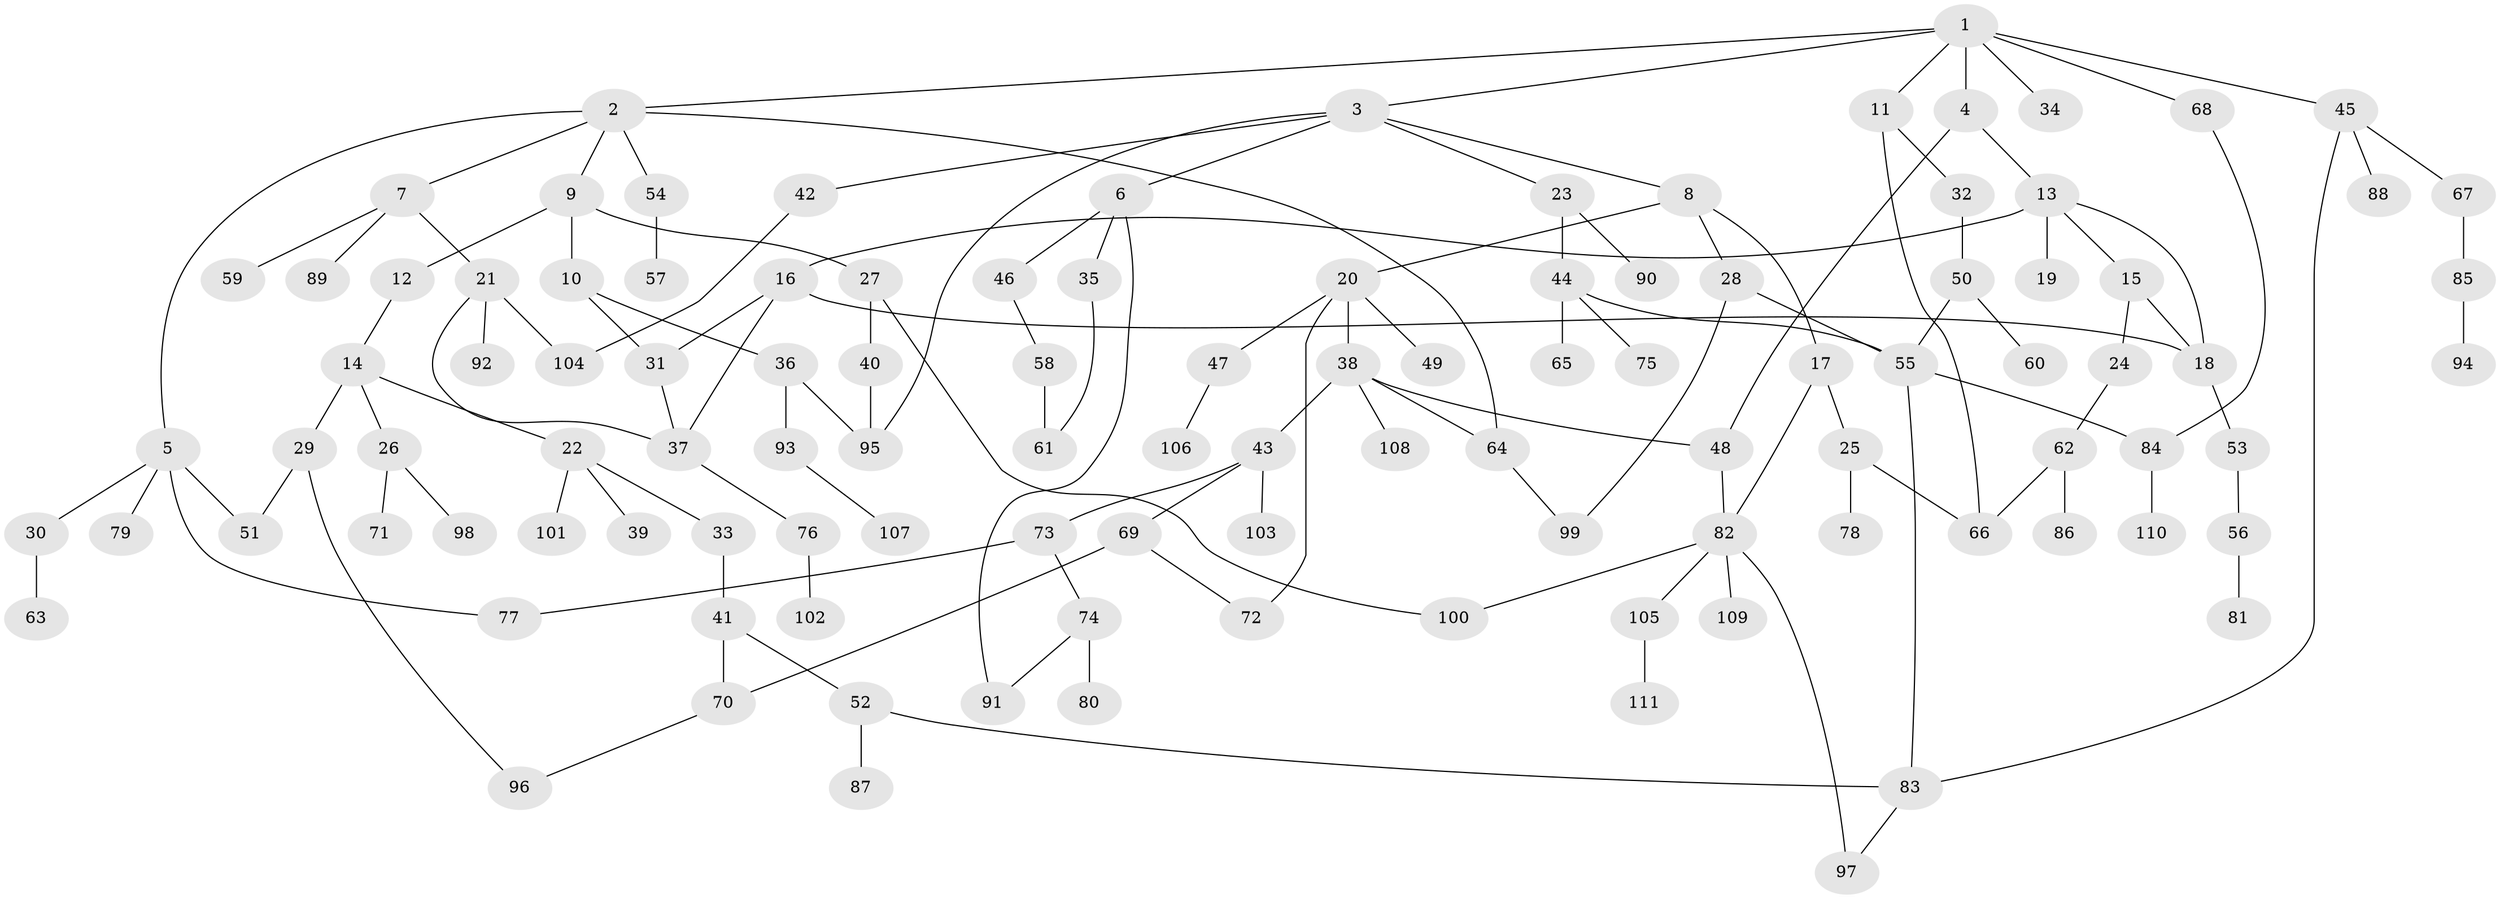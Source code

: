 // coarse degree distribution, {8: 0.027777777777777776, 6: 0.027777777777777776, 5: 0.08333333333333333, 4: 0.08333333333333333, 3: 0.20833333333333334, 2: 0.19444444444444445, 1: 0.3472222222222222, 7: 0.027777777777777776}
// Generated by graph-tools (version 1.1) at 2025/51/02/27/25 19:51:40]
// undirected, 111 vertices, 138 edges
graph export_dot {
graph [start="1"]
  node [color=gray90,style=filled];
  1;
  2;
  3;
  4;
  5;
  6;
  7;
  8;
  9;
  10;
  11;
  12;
  13;
  14;
  15;
  16;
  17;
  18;
  19;
  20;
  21;
  22;
  23;
  24;
  25;
  26;
  27;
  28;
  29;
  30;
  31;
  32;
  33;
  34;
  35;
  36;
  37;
  38;
  39;
  40;
  41;
  42;
  43;
  44;
  45;
  46;
  47;
  48;
  49;
  50;
  51;
  52;
  53;
  54;
  55;
  56;
  57;
  58;
  59;
  60;
  61;
  62;
  63;
  64;
  65;
  66;
  67;
  68;
  69;
  70;
  71;
  72;
  73;
  74;
  75;
  76;
  77;
  78;
  79;
  80;
  81;
  82;
  83;
  84;
  85;
  86;
  87;
  88;
  89;
  90;
  91;
  92;
  93;
  94;
  95;
  96;
  97;
  98;
  99;
  100;
  101;
  102;
  103;
  104;
  105;
  106;
  107;
  108;
  109;
  110;
  111;
  1 -- 2;
  1 -- 3;
  1 -- 4;
  1 -- 11;
  1 -- 34;
  1 -- 45;
  1 -- 68;
  2 -- 5;
  2 -- 7;
  2 -- 9;
  2 -- 54;
  2 -- 64;
  3 -- 6;
  3 -- 8;
  3 -- 23;
  3 -- 42;
  3 -- 95;
  4 -- 13;
  4 -- 48;
  5 -- 30;
  5 -- 79;
  5 -- 77;
  5 -- 51;
  6 -- 35;
  6 -- 46;
  6 -- 91;
  7 -- 21;
  7 -- 59;
  7 -- 89;
  8 -- 17;
  8 -- 20;
  8 -- 28;
  9 -- 10;
  9 -- 12;
  9 -- 27;
  10 -- 31;
  10 -- 36;
  11 -- 32;
  11 -- 66;
  12 -- 14;
  13 -- 15;
  13 -- 16;
  13 -- 19;
  13 -- 18;
  14 -- 22;
  14 -- 26;
  14 -- 29;
  15 -- 24;
  15 -- 18;
  16 -- 18;
  16 -- 37;
  16 -- 31;
  17 -- 25;
  17 -- 82;
  18 -- 53;
  20 -- 38;
  20 -- 47;
  20 -- 49;
  20 -- 72;
  21 -- 92;
  21 -- 37;
  21 -- 104;
  22 -- 33;
  22 -- 39;
  22 -- 101;
  23 -- 44;
  23 -- 90;
  24 -- 62;
  25 -- 78;
  25 -- 66;
  26 -- 71;
  26 -- 98;
  27 -- 40;
  27 -- 100;
  28 -- 55;
  28 -- 99;
  29 -- 51;
  29 -- 96;
  30 -- 63;
  31 -- 37;
  32 -- 50;
  33 -- 41;
  35 -- 61;
  36 -- 93;
  36 -- 95;
  37 -- 76;
  38 -- 43;
  38 -- 108;
  38 -- 64;
  38 -- 48;
  40 -- 95;
  41 -- 52;
  41 -- 70;
  42 -- 104;
  43 -- 69;
  43 -- 73;
  43 -- 103;
  44 -- 65;
  44 -- 75;
  44 -- 55;
  45 -- 67;
  45 -- 83;
  45 -- 88;
  46 -- 58;
  47 -- 106;
  48 -- 82;
  50 -- 60;
  50 -- 55;
  52 -- 87;
  52 -- 83;
  53 -- 56;
  54 -- 57;
  55 -- 83;
  55 -- 84;
  56 -- 81;
  58 -- 61;
  62 -- 66;
  62 -- 86;
  64 -- 99;
  67 -- 85;
  68 -- 84;
  69 -- 70;
  69 -- 72;
  70 -- 96;
  73 -- 74;
  73 -- 77;
  74 -- 80;
  74 -- 91;
  76 -- 102;
  82 -- 105;
  82 -- 109;
  82 -- 97;
  82 -- 100;
  83 -- 97;
  84 -- 110;
  85 -- 94;
  93 -- 107;
  105 -- 111;
}
